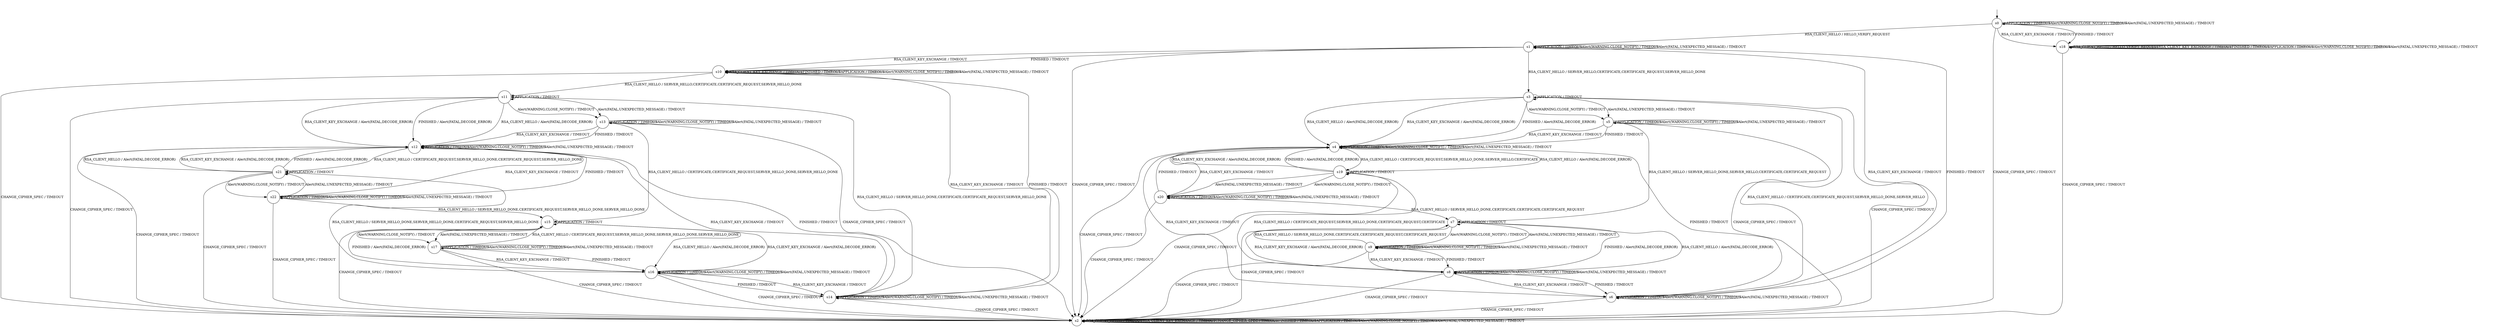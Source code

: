 digraph g {
__start0 [label="" shape="none"];

	s0 [shape="circle" label="s0"];
	s1 [shape="circle" label="s1"];
	s2 [shape="circle" label="s2"];
	s3 [shape="circle" label="s3"];
	s4 [shape="circle" label="s4"];
	s5 [shape="circle" label="s5"];
	s6 [shape="circle" label="s6"];
	s7 [shape="circle" label="s7"];
	s8 [shape="circle" label="s8"];
	s9 [shape="circle" label="s9"];
	s10 [shape="circle" label="s10"];
	s11 [shape="circle" label="s11"];
	s12 [shape="circle" label="s12"];
	s13 [shape="circle" label="s13"];
	s14 [shape="circle" label="s14"];
	s15 [shape="circle" label="s15"];
	s16 [shape="circle" label="s16"];
	s17 [shape="circle" label="s17"];
	s18 [shape="circle" label="s18"];
	s19 [shape="circle" label="s19"];
	s20 [shape="circle" label="s20"];
	s21 [shape="circle" label="s21"];
	s22 [shape="circle" label="s22"];
	s0 -> s1 [label="RSA_CLIENT_HELLO / HELLO_VERIFY_REQUEST"];
	s0 -> s18 [label="RSA_CLIENT_KEY_EXCHANGE / TIMEOUT"];
	s0 -> s2 [label="CHANGE_CIPHER_SPEC / TIMEOUT"];
	s0 -> s18 [label="FINISHED / TIMEOUT"];
	s0 -> s0 [label="APPLICATION / TIMEOUT"];
	s0 -> s0 [label="Alert(WARNING,CLOSE_NOTIFY) / TIMEOUT"];
	s0 -> s0 [label="Alert(FATAL,UNEXPECTED_MESSAGE) / TIMEOUT"];
	s1 -> s3 [label="RSA_CLIENT_HELLO / SERVER_HELLO,CERTIFICATE,CERTIFICATE_REQUEST,SERVER_HELLO_DONE"];
	s1 -> s10 [label="RSA_CLIENT_KEY_EXCHANGE / TIMEOUT"];
	s1 -> s2 [label="CHANGE_CIPHER_SPEC / TIMEOUT"];
	s1 -> s10 [label="FINISHED / TIMEOUT"];
	s1 -> s1 [label="APPLICATION / TIMEOUT"];
	s1 -> s1 [label="Alert(WARNING,CLOSE_NOTIFY) / TIMEOUT"];
	s1 -> s1 [label="Alert(FATAL,UNEXPECTED_MESSAGE) / TIMEOUT"];
	s2 -> s2 [label="RSA_CLIENT_HELLO / TIMEOUT"];
	s2 -> s2 [label="RSA_CLIENT_KEY_EXCHANGE / TIMEOUT"];
	s2 -> s2 [label="CHANGE_CIPHER_SPEC / TIMEOUT"];
	s2 -> s2 [label="FINISHED / TIMEOUT"];
	s2 -> s2 [label="APPLICATION / TIMEOUT"];
	s2 -> s2 [label="Alert(WARNING,CLOSE_NOTIFY) / TIMEOUT"];
	s2 -> s2 [label="Alert(FATAL,UNEXPECTED_MESSAGE) / TIMEOUT"];
	s3 -> s4 [label="RSA_CLIENT_HELLO / Alert(FATAL,DECODE_ERROR)"];
	s3 -> s4 [label="RSA_CLIENT_KEY_EXCHANGE / Alert(FATAL,DECODE_ERROR)"];
	s3 -> s2 [label="CHANGE_CIPHER_SPEC / TIMEOUT"];
	s3 -> s4 [label="FINISHED / Alert(FATAL,DECODE_ERROR)"];
	s3 -> s3 [label="APPLICATION / TIMEOUT"];
	s3 -> s5 [label="Alert(WARNING,CLOSE_NOTIFY) / TIMEOUT"];
	s3 -> s5 [label="Alert(FATAL,UNEXPECTED_MESSAGE) / TIMEOUT"];
	s4 -> s19 [label="RSA_CLIENT_HELLO / CERTIFICATE_REQUEST,SERVER_HELLO_DONE,SERVER_HELLO,CERTIFICATE"];
	s4 -> s6 [label="RSA_CLIENT_KEY_EXCHANGE / TIMEOUT"];
	s4 -> s2 [label="CHANGE_CIPHER_SPEC / TIMEOUT"];
	s4 -> s6 [label="FINISHED / TIMEOUT"];
	s4 -> s4 [label="APPLICATION / TIMEOUT"];
	s4 -> s4 [label="Alert(WARNING,CLOSE_NOTIFY) / TIMEOUT"];
	s4 -> s4 [label="Alert(FATAL,UNEXPECTED_MESSAGE) / TIMEOUT"];
	s5 -> s7 [label="RSA_CLIENT_HELLO / SERVER_HELLO_DONE,SERVER_HELLO,CERTIFICATE,CERTIFICATE_REQUEST"];
	s5 -> s4 [label="RSA_CLIENT_KEY_EXCHANGE / TIMEOUT"];
	s5 -> s2 [label="CHANGE_CIPHER_SPEC / TIMEOUT"];
	s5 -> s4 [label="FINISHED / TIMEOUT"];
	s5 -> s5 [label="APPLICATION / TIMEOUT"];
	s5 -> s5 [label="Alert(WARNING,CLOSE_NOTIFY) / TIMEOUT"];
	s5 -> s5 [label="Alert(FATAL,UNEXPECTED_MESSAGE) / TIMEOUT"];
	s6 -> s3 [label="RSA_CLIENT_HELLO / CERTIFICATE,CERTIFICATE_REQUEST,SERVER_HELLO_DONE,SERVER_HELLO"];
	s6 -> s1 [label="RSA_CLIENT_KEY_EXCHANGE / TIMEOUT"];
	s6 -> s2 [label="CHANGE_CIPHER_SPEC / TIMEOUT"];
	s6 -> s1 [label="FINISHED / TIMEOUT"];
	s6 -> s6 [label="APPLICATION / TIMEOUT"];
	s6 -> s6 [label="Alert(WARNING,CLOSE_NOTIFY) / TIMEOUT"];
	s6 -> s6 [label="Alert(FATAL,UNEXPECTED_MESSAGE) / TIMEOUT"];
	s7 -> s8 [label="RSA_CLIENT_HELLO / Alert(FATAL,DECODE_ERROR)"];
	s7 -> s8 [label="RSA_CLIENT_KEY_EXCHANGE / Alert(FATAL,DECODE_ERROR)"];
	s7 -> s2 [label="CHANGE_CIPHER_SPEC / TIMEOUT"];
	s7 -> s8 [label="FINISHED / Alert(FATAL,DECODE_ERROR)"];
	s7 -> s7 [label="APPLICATION / TIMEOUT"];
	s7 -> s9 [label="Alert(WARNING,CLOSE_NOTIFY) / TIMEOUT"];
	s7 -> s9 [label="Alert(FATAL,UNEXPECTED_MESSAGE) / TIMEOUT"];
	s8 -> s19 [label="RSA_CLIENT_HELLO / CERTIFICATE_REQUEST,SERVER_HELLO_DONE,CERTIFICATE_REQUEST,CERTIFICATE"];
	s8 -> s6 [label="RSA_CLIENT_KEY_EXCHANGE / TIMEOUT"];
	s8 -> s2 [label="CHANGE_CIPHER_SPEC / TIMEOUT"];
	s8 -> s6 [label="FINISHED / TIMEOUT"];
	s8 -> s8 [label="APPLICATION / TIMEOUT"];
	s8 -> s8 [label="Alert(WARNING,CLOSE_NOTIFY) / TIMEOUT"];
	s8 -> s8 [label="Alert(FATAL,UNEXPECTED_MESSAGE) / TIMEOUT"];
	s9 -> s7 [label="RSA_CLIENT_HELLO / SERVER_HELLO_DONE,CERTIFICATE,CERTIFICATE_REQUEST,CERTIFICATE_REQUEST"];
	s9 -> s8 [label="RSA_CLIENT_KEY_EXCHANGE / TIMEOUT"];
	s9 -> s2 [label="CHANGE_CIPHER_SPEC / TIMEOUT"];
	s9 -> s8 [label="FINISHED / TIMEOUT"];
	s9 -> s9 [label="APPLICATION / TIMEOUT"];
	s9 -> s9 [label="Alert(WARNING,CLOSE_NOTIFY) / TIMEOUT"];
	s9 -> s9 [label="Alert(FATAL,UNEXPECTED_MESSAGE) / TIMEOUT"];
	s10 -> s11 [label="RSA_CLIENT_HELLO / SERVER_HELLO,CERTIFICATE,CERTIFICATE_REQUEST,SERVER_HELLO_DONE"];
	s10 -> s10 [label="RSA_CLIENT_KEY_EXCHANGE / TIMEOUT"];
	s10 -> s2 [label="CHANGE_CIPHER_SPEC / TIMEOUT"];
	s10 -> s10 [label="FINISHED / TIMEOUT"];
	s10 -> s10 [label="APPLICATION / TIMEOUT"];
	s10 -> s10 [label="Alert(WARNING,CLOSE_NOTIFY) / TIMEOUT"];
	s10 -> s10 [label="Alert(FATAL,UNEXPECTED_MESSAGE) / TIMEOUT"];
	s11 -> s12 [label="RSA_CLIENT_HELLO / Alert(FATAL,DECODE_ERROR)"];
	s11 -> s12 [label="RSA_CLIENT_KEY_EXCHANGE / Alert(FATAL,DECODE_ERROR)"];
	s11 -> s2 [label="CHANGE_CIPHER_SPEC / TIMEOUT"];
	s11 -> s12 [label="FINISHED / Alert(FATAL,DECODE_ERROR)"];
	s11 -> s11 [label="APPLICATION / TIMEOUT"];
	s11 -> s13 [label="Alert(WARNING,CLOSE_NOTIFY) / TIMEOUT"];
	s11 -> s13 [label="Alert(FATAL,UNEXPECTED_MESSAGE) / TIMEOUT"];
	s12 -> s21 [label="RSA_CLIENT_HELLO / CERTIFICATE_REQUEST,SERVER_HELLO_DONE,CERTIFICATE_REQUEST,SERVER_HELLO_DONE"];
	s12 -> s14 [label="RSA_CLIENT_KEY_EXCHANGE / TIMEOUT"];
	s12 -> s2 [label="CHANGE_CIPHER_SPEC / TIMEOUT"];
	s12 -> s14 [label="FINISHED / TIMEOUT"];
	s12 -> s12 [label="APPLICATION / TIMEOUT"];
	s12 -> s12 [label="Alert(WARNING,CLOSE_NOTIFY) / TIMEOUT"];
	s12 -> s12 [label="Alert(FATAL,UNEXPECTED_MESSAGE) / TIMEOUT"];
	s13 -> s15 [label="RSA_CLIENT_HELLO / CERTIFICATE,CERTIFICATE_REQUEST,SERVER_HELLO_DONE,SERVER_HELLO_DONE"];
	s13 -> s12 [label="RSA_CLIENT_KEY_EXCHANGE / TIMEOUT"];
	s13 -> s2 [label="CHANGE_CIPHER_SPEC / TIMEOUT"];
	s13 -> s12 [label="FINISHED / TIMEOUT"];
	s13 -> s13 [label="APPLICATION / TIMEOUT"];
	s13 -> s13 [label="Alert(WARNING,CLOSE_NOTIFY) / TIMEOUT"];
	s13 -> s13 [label="Alert(FATAL,UNEXPECTED_MESSAGE) / TIMEOUT"];
	s14 -> s11 [label="RSA_CLIENT_HELLO / SERVER_HELLO_DONE,CERTIFICATE,CERTIFICATE_REQUEST,SERVER_HELLO_DONE"];
	s14 -> s10 [label="RSA_CLIENT_KEY_EXCHANGE / TIMEOUT"];
	s14 -> s2 [label="CHANGE_CIPHER_SPEC / TIMEOUT"];
	s14 -> s10 [label="FINISHED / TIMEOUT"];
	s14 -> s14 [label="APPLICATION / TIMEOUT"];
	s14 -> s14 [label="Alert(WARNING,CLOSE_NOTIFY) / TIMEOUT"];
	s14 -> s14 [label="Alert(FATAL,UNEXPECTED_MESSAGE) / TIMEOUT"];
	s15 -> s16 [label="RSA_CLIENT_HELLO / Alert(FATAL,DECODE_ERROR)"];
	s15 -> s16 [label="RSA_CLIENT_KEY_EXCHANGE / Alert(FATAL,DECODE_ERROR)"];
	s15 -> s2 [label="CHANGE_CIPHER_SPEC / TIMEOUT"];
	s15 -> s16 [label="FINISHED / Alert(FATAL,DECODE_ERROR)"];
	s15 -> s15 [label="APPLICATION / TIMEOUT"];
	s15 -> s17 [label="Alert(WARNING,CLOSE_NOTIFY) / TIMEOUT"];
	s15 -> s17 [label="Alert(FATAL,UNEXPECTED_MESSAGE) / TIMEOUT"];
	s16 -> s21 [label="RSA_CLIENT_HELLO / SERVER_HELLO_DONE,SERVER_HELLO_DONE,CERTIFICATE_REQUEST,SERVER_HELLO_DONE"];
	s16 -> s14 [label="RSA_CLIENT_KEY_EXCHANGE / TIMEOUT"];
	s16 -> s2 [label="CHANGE_CIPHER_SPEC / TIMEOUT"];
	s16 -> s14 [label="FINISHED / TIMEOUT"];
	s16 -> s16 [label="APPLICATION / TIMEOUT"];
	s16 -> s16 [label="Alert(WARNING,CLOSE_NOTIFY) / TIMEOUT"];
	s16 -> s16 [label="Alert(FATAL,UNEXPECTED_MESSAGE) / TIMEOUT"];
	s17 -> s15 [label="RSA_CLIENT_HELLO / CERTIFICATE_REQUEST,SERVER_HELLO_DONE,SERVER_HELLO_DONE,SERVER_HELLO_DONE"];
	s17 -> s16 [label="RSA_CLIENT_KEY_EXCHANGE / TIMEOUT"];
	s17 -> s2 [label="CHANGE_CIPHER_SPEC / TIMEOUT"];
	s17 -> s16 [label="FINISHED / TIMEOUT"];
	s17 -> s17 [label="APPLICATION / TIMEOUT"];
	s17 -> s17 [label="Alert(WARNING,CLOSE_NOTIFY) / TIMEOUT"];
	s17 -> s17 [label="Alert(FATAL,UNEXPECTED_MESSAGE) / TIMEOUT"];
	s18 -> s18 [label="RSA_CLIENT_HELLO / HELLO_VERIFY_REQUEST"];
	s18 -> s18 [label="RSA_CLIENT_KEY_EXCHANGE / TIMEOUT"];
	s18 -> s2 [label="CHANGE_CIPHER_SPEC / TIMEOUT"];
	s18 -> s18 [label="FINISHED / TIMEOUT"];
	s18 -> s18 [label="APPLICATION / TIMEOUT"];
	s18 -> s18 [label="Alert(WARNING,CLOSE_NOTIFY) / TIMEOUT"];
	s18 -> s18 [label="Alert(FATAL,UNEXPECTED_MESSAGE) / TIMEOUT"];
	s19 -> s4 [label="RSA_CLIENT_HELLO / Alert(FATAL,DECODE_ERROR)"];
	s19 -> s4 [label="RSA_CLIENT_KEY_EXCHANGE / Alert(FATAL,DECODE_ERROR)"];
	s19 -> s2 [label="CHANGE_CIPHER_SPEC / TIMEOUT"];
	s19 -> s4 [label="FINISHED / Alert(FATAL,DECODE_ERROR)"];
	s19 -> s19 [label="APPLICATION / TIMEOUT"];
	s19 -> s20 [label="Alert(WARNING,CLOSE_NOTIFY) / TIMEOUT"];
	s19 -> s20 [label="Alert(FATAL,UNEXPECTED_MESSAGE) / TIMEOUT"];
	s20 -> s7 [label="RSA_CLIENT_HELLO / SERVER_HELLO_DONE,CERTIFICATE,CERTIFICATE,CERTIFICATE_REQUEST"];
	s20 -> s4 [label="RSA_CLIENT_KEY_EXCHANGE / TIMEOUT"];
	s20 -> s2 [label="CHANGE_CIPHER_SPEC / TIMEOUT"];
	s20 -> s4 [label="FINISHED / TIMEOUT"];
	s20 -> s20 [label="APPLICATION / TIMEOUT"];
	s20 -> s20 [label="Alert(WARNING,CLOSE_NOTIFY) / TIMEOUT"];
	s20 -> s20 [label="Alert(FATAL,UNEXPECTED_MESSAGE) / TIMEOUT"];
	s21 -> s12 [label="RSA_CLIENT_HELLO / Alert(FATAL,DECODE_ERROR)"];
	s21 -> s12 [label="RSA_CLIENT_KEY_EXCHANGE / Alert(FATAL,DECODE_ERROR)"];
	s21 -> s2 [label="CHANGE_CIPHER_SPEC / TIMEOUT"];
	s21 -> s12 [label="FINISHED / Alert(FATAL,DECODE_ERROR)"];
	s21 -> s21 [label="APPLICATION / TIMEOUT"];
	s21 -> s22 [label="Alert(WARNING,CLOSE_NOTIFY) / TIMEOUT"];
	s21 -> s22 [label="Alert(FATAL,UNEXPECTED_MESSAGE) / TIMEOUT"];
	s22 -> s15 [label="RSA_CLIENT_HELLO / SERVER_HELLO_DONE,CERTIFICATE_REQUEST,SERVER_HELLO_DONE,SERVER_HELLO_DONE"];
	s22 -> s12 [label="RSA_CLIENT_KEY_EXCHANGE / TIMEOUT"];
	s22 -> s2 [label="CHANGE_CIPHER_SPEC / TIMEOUT"];
	s22 -> s12 [label="FINISHED / TIMEOUT"];
	s22 -> s22 [label="APPLICATION / TIMEOUT"];
	s22 -> s22 [label="Alert(WARNING,CLOSE_NOTIFY) / TIMEOUT"];
	s22 -> s22 [label="Alert(FATAL,UNEXPECTED_MESSAGE) / TIMEOUT"];

__start0 -> s0;
}
